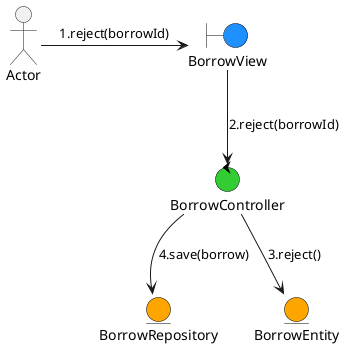 @startuml RejectBorrow

skinparam boundary {
  backgroundColor DodgerBlue
  borderColor black
}

skinparam control {
  backgroundColor LimeGreen
  borderColor black
}

skinparam entity {
  backgroundColor Orange
  borderColor black
}

actor Actor
boundary BorrowView
control BorrowController
entity BorrowRepository
entity BorrowEntity

Actor -right-> (BorrowView) : 1.reject(borrowId)
(BorrowView) --> (BorrowController) : 2.reject(borrowId)
(BorrowController) --> (BorrowEntity) : 3.reject()
(BorrowController) --> (BorrowRepository) : 4.save(borrow)

@enduml